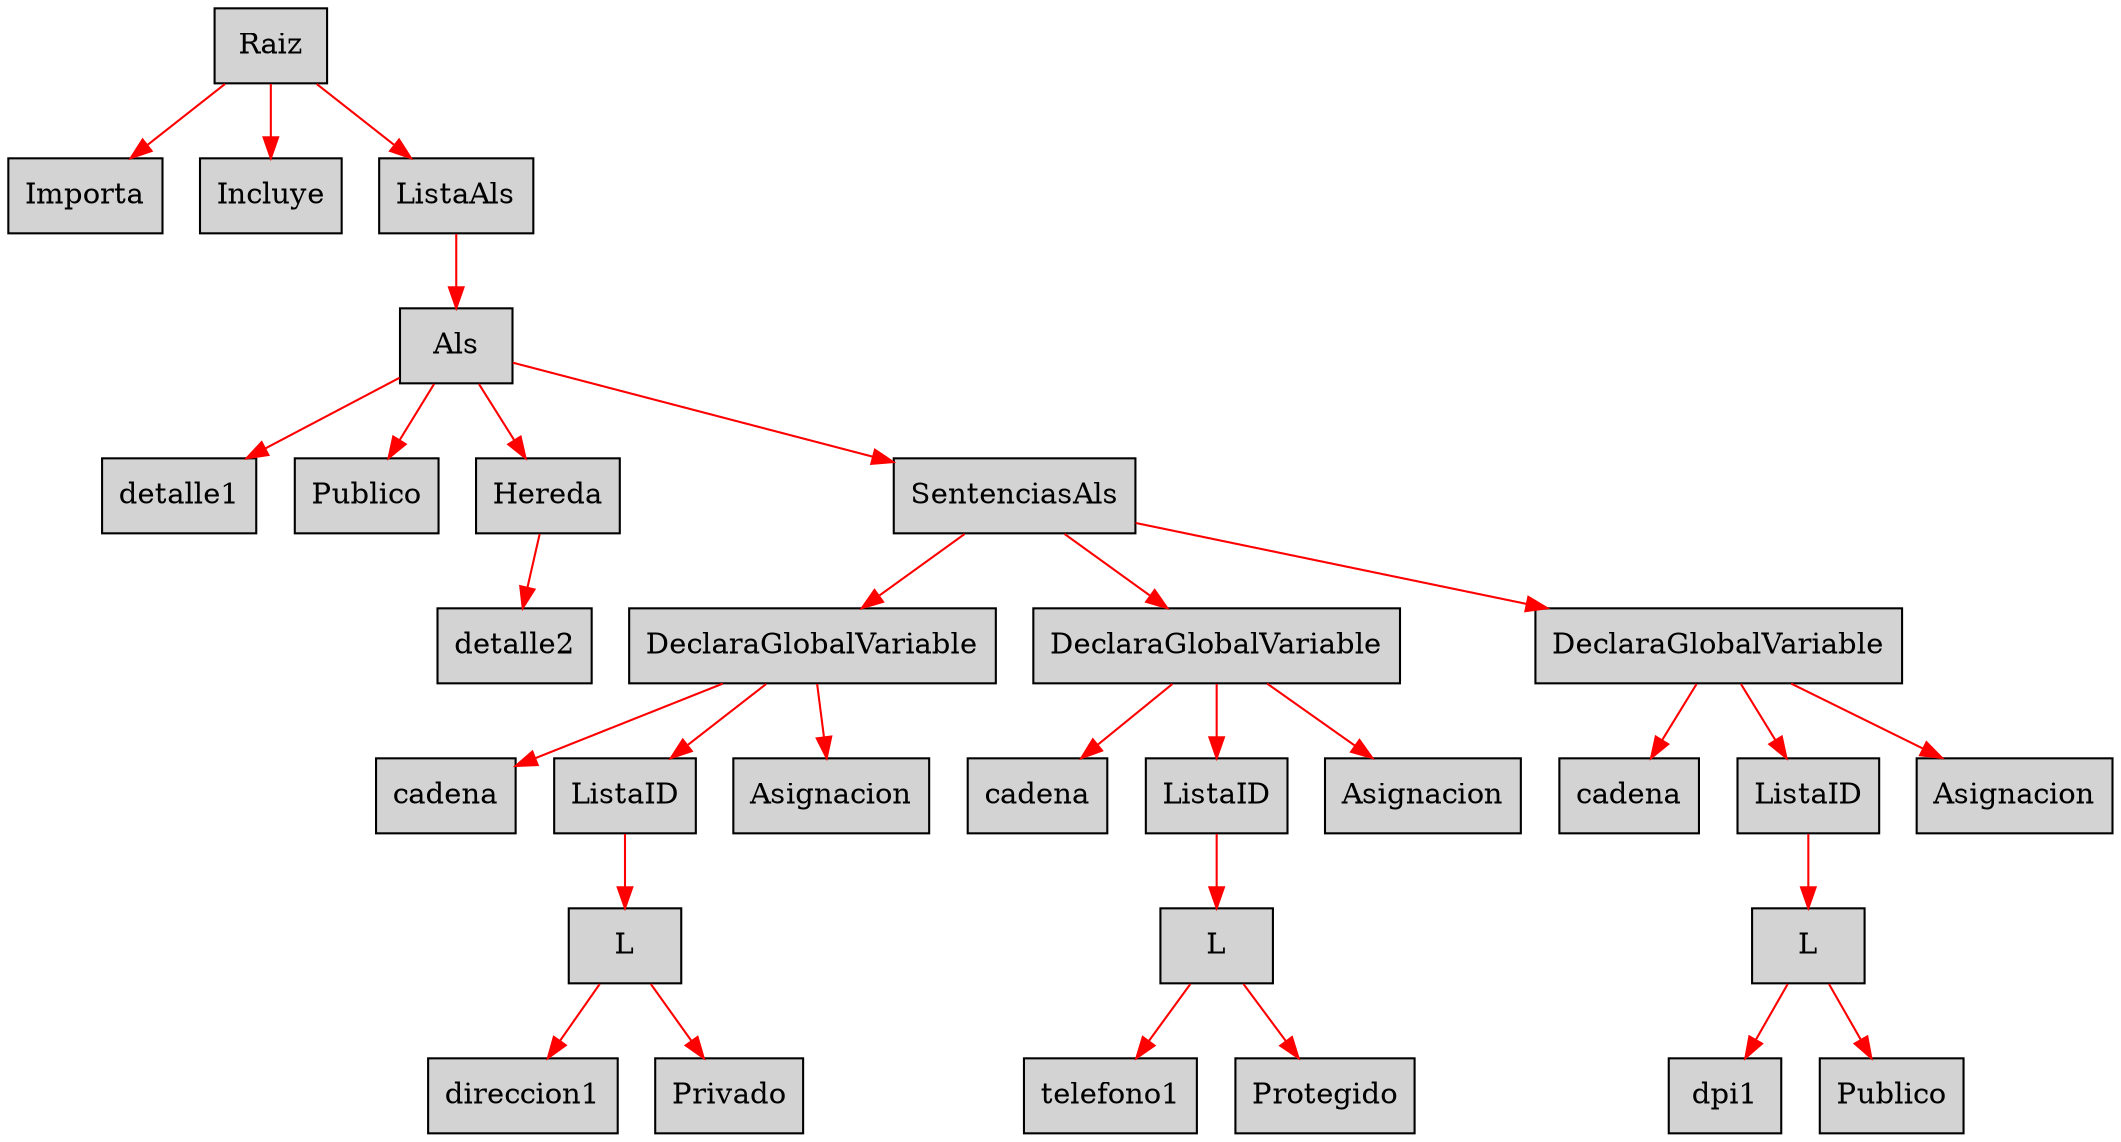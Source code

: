digraph G {node[shape=box, style=filled]; edge[color=red]
node1771116449[label="Raiz"];
 node1771116449->node1544430107;node1544430107[label="Importa"];
 node1771116449->node2041104807;node2041104807[label="Incluye"];
 node1771116449->node1072459102;node1072459102[label="ListaAls"];
 node1072459102->node1587628317;node1587628317[label="Als"];
 node1587628317->node1930606120;node1930606120[label="detalle1"];
 node1587628317->node1288219676;node1288219676[label="Publico"];
 node1587628317->node278052422;node278052422[label="Hereda"];
 node278052422->node1152378088;node1152378088[label="detalle2"];
 node1587628317->node585808291;node585808291[label="SentenciasAls"];
 node585808291->node726354350;node726354350[label="DeclaraGlobalVariable"];
 node726354350->node774812175;node774812175[label="cadena"];
 node726354350->node362646406;node362646406[label="ListaID"];
 node362646406->node1649221431;node1649221431[label="L"];
 node1649221431->node330968297;node330968297[label="direccion1"];
 node1649221431->node1222593115;node1222593115[label="Privado"];
 node726354350->node828848509;node828848509[label="Asignacion"];
 node585808291->node1004088513;node1004088513[label="DeclaraGlobalVariable"];
 node1004088513->node2034668087;node2034668087[label="cadena"];
 node1004088513->node1266254550;node1266254550[label="ListaID"];
 node1266254550->node1138615829;node1138615829[label="L"];
 node1138615829->node831546763;node831546763[label="telefono1"];
 node1138615829->node2081070756;node2081070756[label="Protegido"];
 node1004088513->node2070072513;node2070072513[label="Asignacion"];
 node585808291->node1470324982;node1470324982[label="DeclaraGlobalVariable"];
 node1470324982->node1705896884;node1705896884[label="cadena"];
 node1470324982->node1299887643;node1299887643[label="ListaID"];
 node1299887643->node538144689;node538144689[label="L"];
 node538144689->node1828392853;node1828392853[label="dpi1"];
 node538144689->node1719773685;node1719773685[label="Publico"];
 node1470324982->node2119369040;node2119369040[label="Asignacion"];

}
